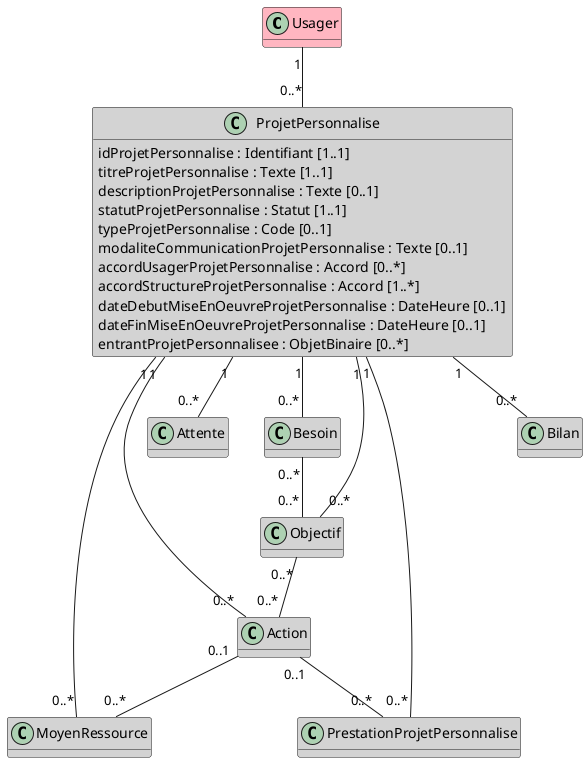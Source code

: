 @startuml

hide empty methods

class Usager #LightPink
class Attente #LightGray
class Besoin #LightGray
class Objectif #LightGray
class Action #LightGray
class MoyenRessource #LightGray
class PrestationProjetPersonnalise #LightGray
class Bilan #LightGray



class ProjetPersonnalise #LightGray {
    idProjetPersonnalise : Identifiant [1..1]
    titreProjetPersonnalise : Texte [1..1]
    descriptionProjetPersonnalise : Texte [0..1]
    statutProjetPersonnalise : Statut [1..1]
    typeProjetPersonnalise : Code [0..1]
    modaliteCommunicationProjetPersonnalise : Texte [0..1]
    accordUsagerProjetPersonnalise : Accord [0..*]
    accordStructureProjetPersonnalise : Accord [1..*]
    dateDebutMiseEnOeuvreProjetPersonnalise : DateHeure [0..1]
    dateFinMiseEnOeuvreProjetPersonnalise : DateHeure [0..1]
    entrantProjetPersonnalisee : ObjetBinaire [0..*]
    }

Usager "1" -- "0..*" ProjetPersonnalise
ProjetPersonnalise "1" -- "0..*" Attente
ProjetPersonnalise "1" -- "0..*" Besoin
ProjetPersonnalise "1" - "0..*" Objectif
ProjetPersonnalise "1" - "0..*" Action
ProjetPersonnalise "1" -- "0..*" MoyenRessource
ProjetPersonnalise "1" -- "0..*" PrestationProjetPersonnalise
ProjetPersonnalise "1" -- "0..*" Bilan

Besoin "0..*" -- "0..*" Objectif
Objectif "0..*" -- "0..*" Action
Action "0..1" -- "0..*" MoyenRessource
Action "0..1" -- "0..*" PrestationProjetPersonnalise


@enduml